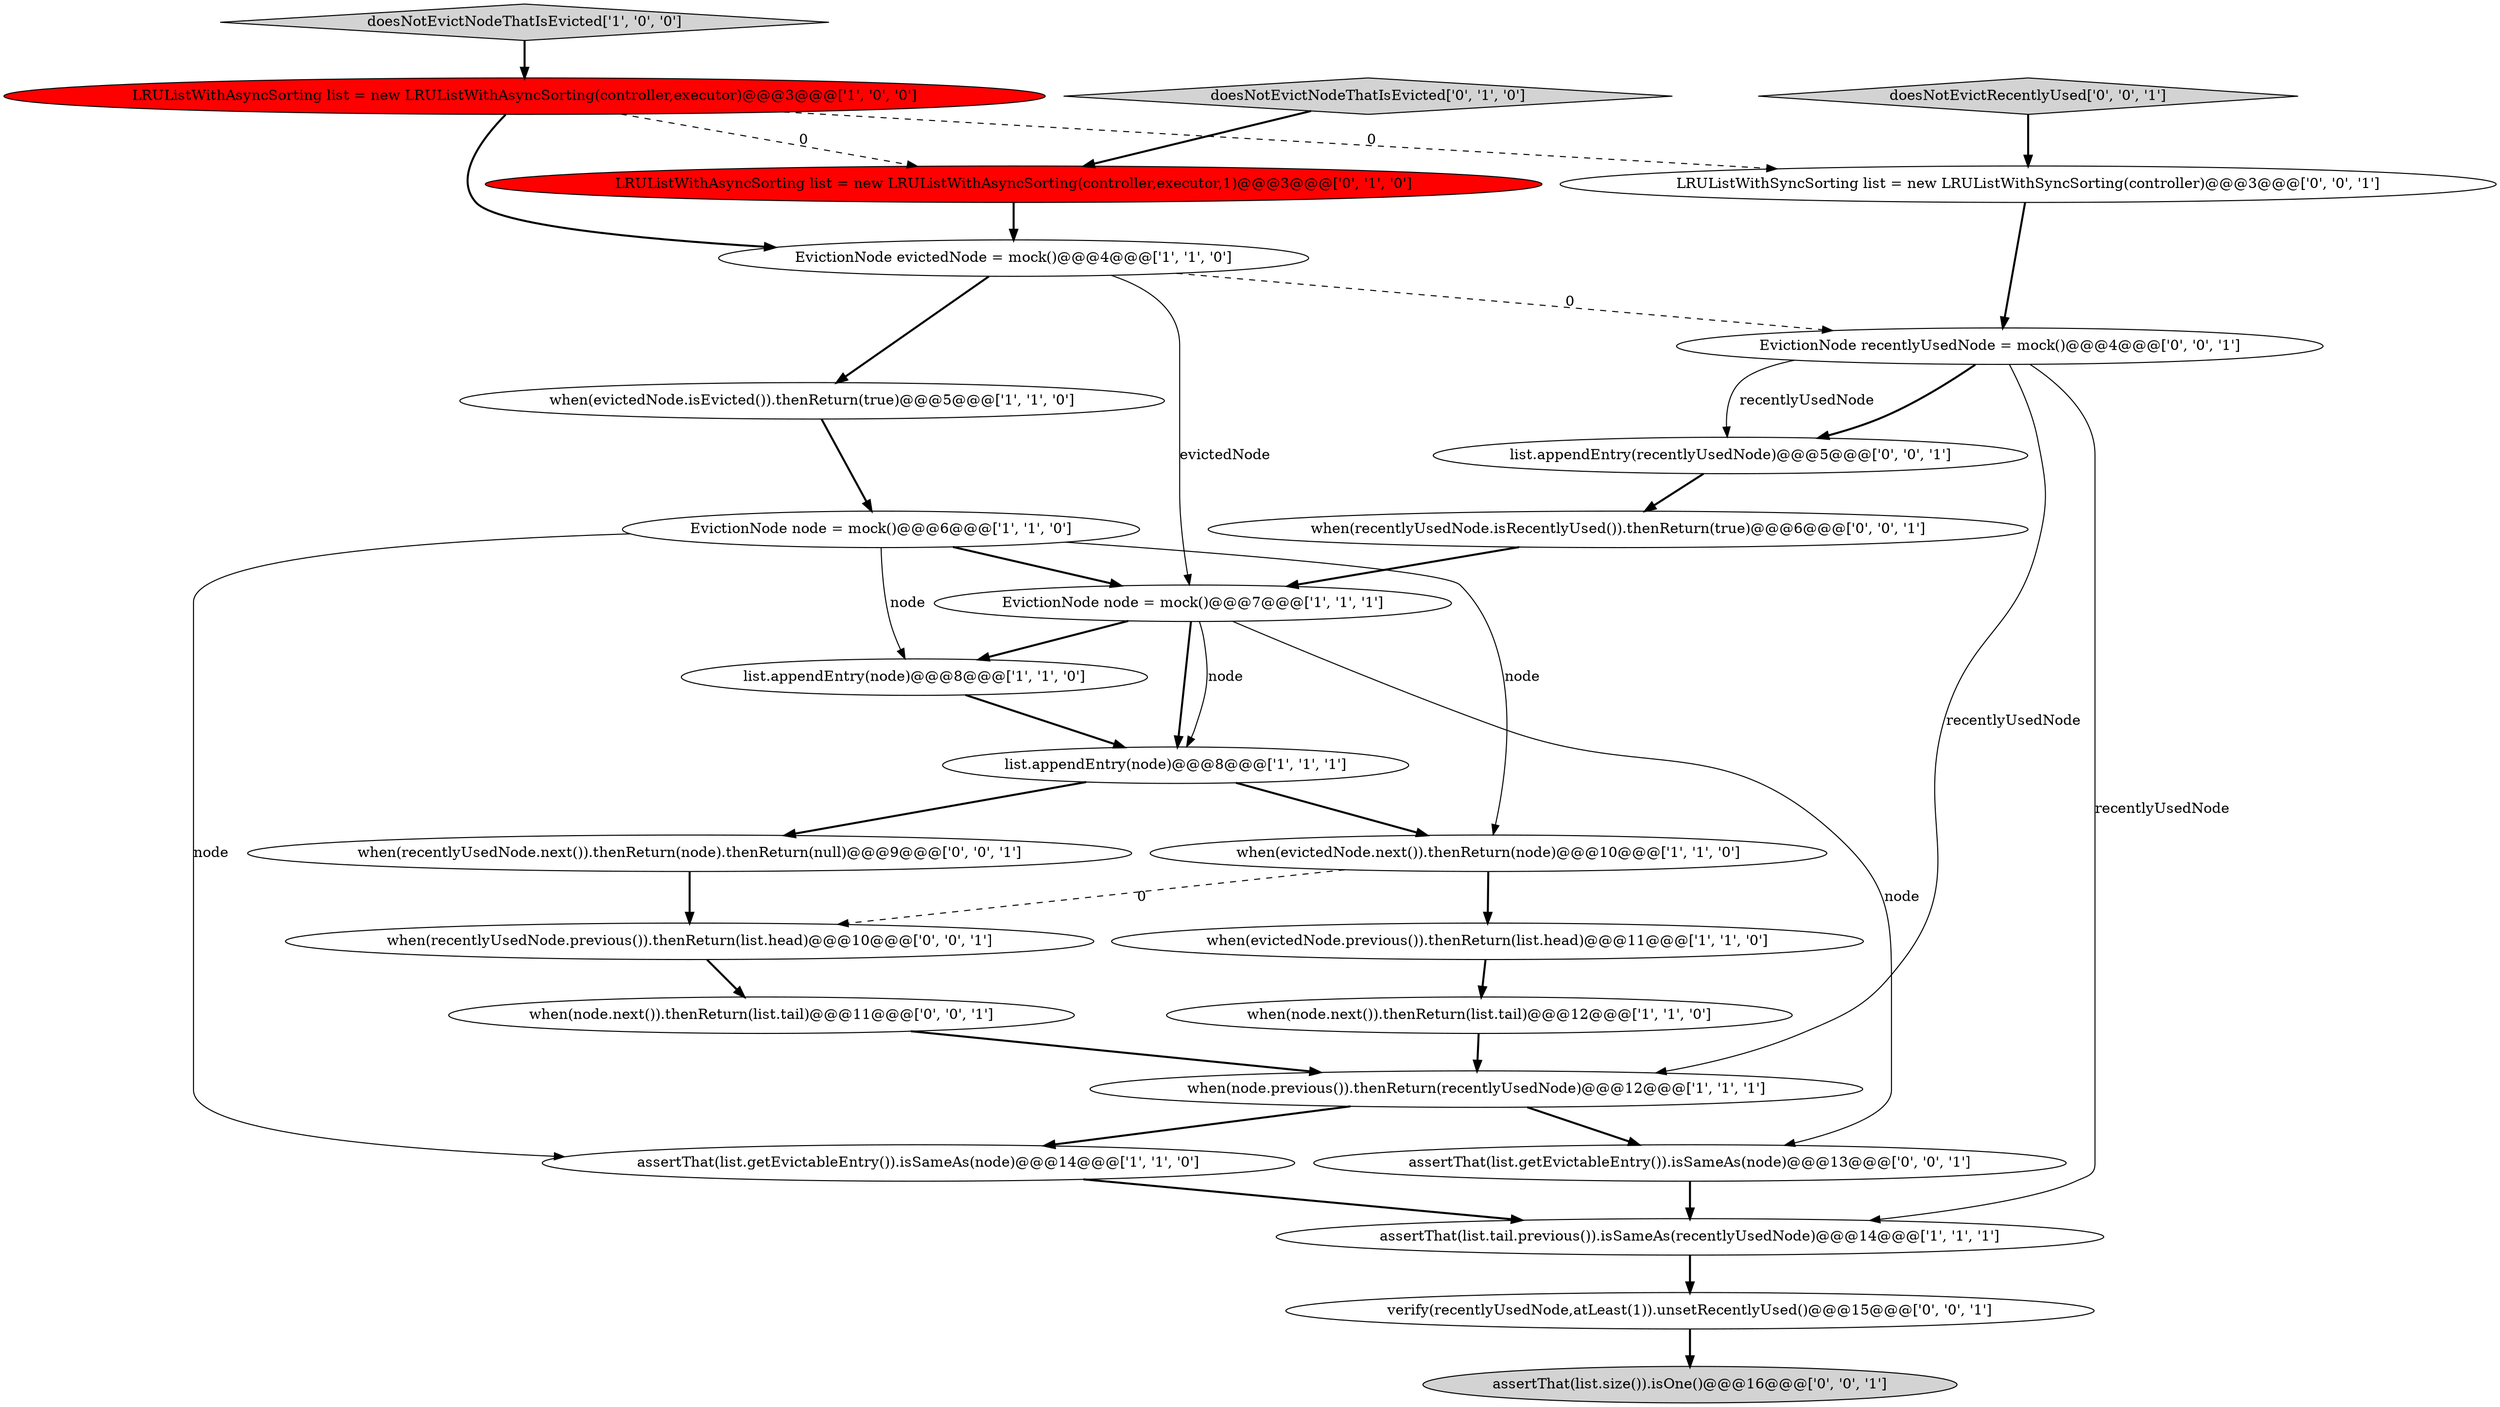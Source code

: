 digraph {
20 [style = filled, label = "when(recentlyUsedNode.next()).thenReturn(node).thenReturn(null)@@@9@@@['0', '0', '1']", fillcolor = white, shape = ellipse image = "AAA0AAABBB3BBB"];
19 [style = filled, label = "assertThat(list.size()).isOne()@@@16@@@['0', '0', '1']", fillcolor = lightgray, shape = ellipse image = "AAA0AAABBB3BBB"];
1 [style = filled, label = "LRUListWithAsyncSorting list = new LRUListWithAsyncSorting(controller,executor)@@@3@@@['1', '0', '0']", fillcolor = red, shape = ellipse image = "AAA1AAABBB1BBB"];
8 [style = filled, label = "list.appendEntry(node)@@@8@@@['1', '1', '0']", fillcolor = white, shape = ellipse image = "AAA0AAABBB1BBB"];
15 [style = filled, label = "LRUListWithAsyncSorting list = new LRUListWithAsyncSorting(controller,executor,1)@@@3@@@['0', '1', '0']", fillcolor = red, shape = ellipse image = "AAA1AAABBB2BBB"];
17 [style = filled, label = "doesNotEvictRecentlyUsed['0', '0', '1']", fillcolor = lightgray, shape = diamond image = "AAA0AAABBB3BBB"];
24 [style = filled, label = "when(recentlyUsedNode.previous()).thenReturn(list.head)@@@10@@@['0', '0', '1']", fillcolor = white, shape = ellipse image = "AAA0AAABBB3BBB"];
2 [style = filled, label = "when(evictedNode.previous()).thenReturn(list.head)@@@11@@@['1', '1', '0']", fillcolor = white, shape = ellipse image = "AAA0AAABBB1BBB"];
11 [style = filled, label = "EvictionNode evictedNode = mock()@@@4@@@['1', '1', '0']", fillcolor = white, shape = ellipse image = "AAA0AAABBB1BBB"];
21 [style = filled, label = "when(recentlyUsedNode.isRecentlyUsed()).thenReturn(true)@@@6@@@['0', '0', '1']", fillcolor = white, shape = ellipse image = "AAA0AAABBB3BBB"];
12 [style = filled, label = "when(evictedNode.isEvicted()).thenReturn(true)@@@5@@@['1', '1', '0']", fillcolor = white, shape = ellipse image = "AAA0AAABBB1BBB"];
18 [style = filled, label = "verify(recentlyUsedNode,atLeast(1)).unsetRecentlyUsed()@@@15@@@['0', '0', '1']", fillcolor = white, shape = ellipse image = "AAA0AAABBB3BBB"];
23 [style = filled, label = "EvictionNode recentlyUsedNode = mock()@@@4@@@['0', '0', '1']", fillcolor = white, shape = ellipse image = "AAA0AAABBB3BBB"];
6 [style = filled, label = "list.appendEntry(node)@@@8@@@['1', '1', '1']", fillcolor = white, shape = ellipse image = "AAA0AAABBB1BBB"];
10 [style = filled, label = "EvictionNode node = mock()@@@7@@@['1', '1', '1']", fillcolor = white, shape = ellipse image = "AAA0AAABBB1BBB"];
0 [style = filled, label = "assertThat(list.getEvictableEntry()).isSameAs(node)@@@14@@@['1', '1', '0']", fillcolor = white, shape = ellipse image = "AAA0AAABBB1BBB"];
14 [style = filled, label = "doesNotEvictNodeThatIsEvicted['0', '1', '0']", fillcolor = lightgray, shape = diamond image = "AAA0AAABBB2BBB"];
4 [style = filled, label = "EvictionNode node = mock()@@@6@@@['1', '1', '0']", fillcolor = white, shape = ellipse image = "AAA0AAABBB1BBB"];
26 [style = filled, label = "LRUListWithSyncSorting list = new LRUListWithSyncSorting(controller)@@@3@@@['0', '0', '1']", fillcolor = white, shape = ellipse image = "AAA0AAABBB3BBB"];
16 [style = filled, label = "list.appendEntry(recentlyUsedNode)@@@5@@@['0', '0', '1']", fillcolor = white, shape = ellipse image = "AAA0AAABBB3BBB"];
9 [style = filled, label = "doesNotEvictNodeThatIsEvicted['1', '0', '0']", fillcolor = lightgray, shape = diamond image = "AAA0AAABBB1BBB"];
7 [style = filled, label = "when(node.next()).thenReturn(list.tail)@@@12@@@['1', '1', '0']", fillcolor = white, shape = ellipse image = "AAA0AAABBB1BBB"];
13 [style = filled, label = "when(evictedNode.next()).thenReturn(node)@@@10@@@['1', '1', '0']", fillcolor = white, shape = ellipse image = "AAA0AAABBB1BBB"];
3 [style = filled, label = "when(node.previous()).thenReturn(recentlyUsedNode)@@@12@@@['1', '1', '1']", fillcolor = white, shape = ellipse image = "AAA0AAABBB1BBB"];
5 [style = filled, label = "assertThat(list.tail.previous()).isSameAs(recentlyUsedNode)@@@14@@@['1', '1', '1']", fillcolor = white, shape = ellipse image = "AAA0AAABBB1BBB"];
25 [style = filled, label = "when(node.next()).thenReturn(list.tail)@@@11@@@['0', '0', '1']", fillcolor = white, shape = ellipse image = "AAA0AAABBB3BBB"];
22 [style = filled, label = "assertThat(list.getEvictableEntry()).isSameAs(node)@@@13@@@['0', '0', '1']", fillcolor = white, shape = ellipse image = "AAA0AAABBB3BBB"];
4->10 [style = bold, label=""];
21->10 [style = bold, label=""];
23->16 [style = bold, label=""];
17->26 [style = bold, label=""];
1->26 [style = dashed, label="0"];
1->15 [style = dashed, label="0"];
4->13 [style = solid, label="node"];
25->3 [style = bold, label=""];
18->19 [style = bold, label=""];
23->16 [style = solid, label="recentlyUsedNode"];
11->23 [style = dashed, label="0"];
11->12 [style = bold, label=""];
8->6 [style = bold, label=""];
5->18 [style = bold, label=""];
3->22 [style = bold, label=""];
10->6 [style = bold, label=""];
22->5 [style = bold, label=""];
7->3 [style = bold, label=""];
3->0 [style = bold, label=""];
1->11 [style = bold, label=""];
4->0 [style = solid, label="node"];
6->20 [style = bold, label=""];
10->6 [style = solid, label="node"];
13->24 [style = dashed, label="0"];
23->5 [style = solid, label="recentlyUsedNode"];
23->3 [style = solid, label="recentlyUsedNode"];
15->11 [style = bold, label=""];
10->8 [style = bold, label=""];
12->4 [style = bold, label=""];
16->21 [style = bold, label=""];
24->25 [style = bold, label=""];
6->13 [style = bold, label=""];
26->23 [style = bold, label=""];
10->22 [style = solid, label="node"];
14->15 [style = bold, label=""];
2->7 [style = bold, label=""];
9->1 [style = bold, label=""];
20->24 [style = bold, label=""];
11->10 [style = solid, label="evictedNode"];
0->5 [style = bold, label=""];
13->2 [style = bold, label=""];
4->8 [style = solid, label="node"];
}
